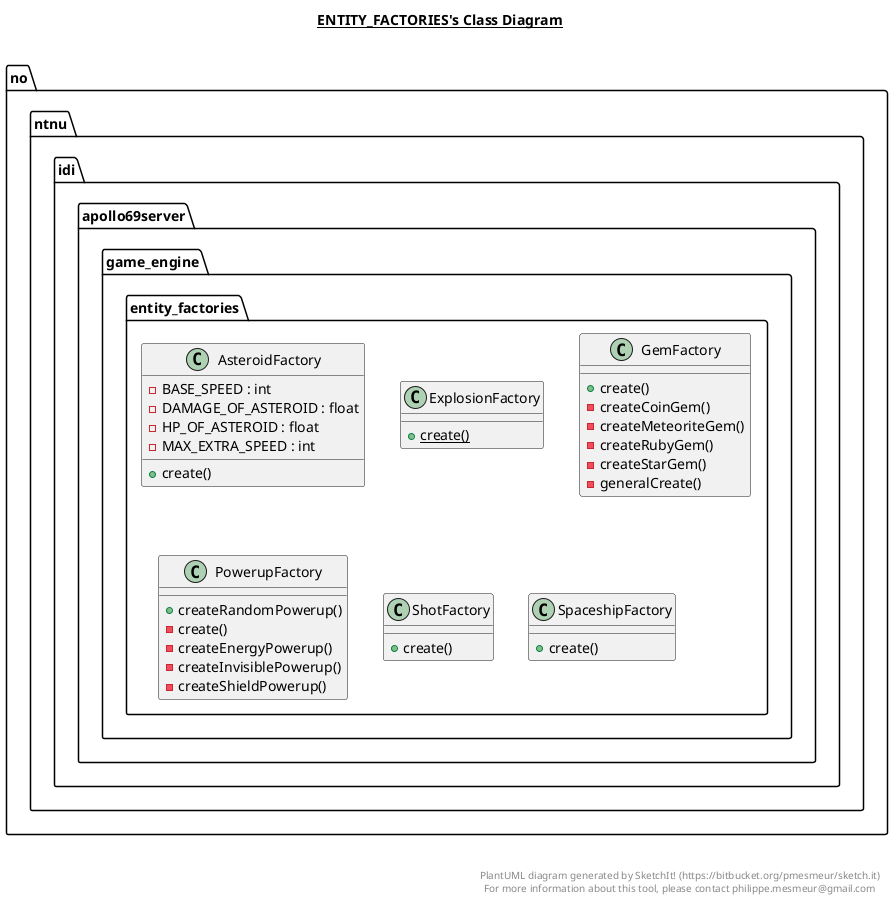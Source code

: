 @startuml

title __ENTITY_FACTORIES's Class Diagram__\n

  namespace no.ntnu.idi.apollo69server {
    namespace game_engine {
      namespace entity_factories {
        class no.ntnu.idi.apollo69server.game_engine.entity_factories.AsteroidFactory {
            - BASE_SPEED : int
            - DAMAGE_OF_ASTEROID : float
            - HP_OF_ASTEROID : float
            - MAX_EXTRA_SPEED : int
            + create()
        }
      }
    }
  }
  

  namespace no.ntnu.idi.apollo69server {
    namespace game_engine {
      namespace entity_factories {
        class no.ntnu.idi.apollo69server.game_engine.entity_factories.ExplosionFactory {
            {static} + create()
        }
      }
    }
  }
  

  namespace no.ntnu.idi.apollo69server {
    namespace game_engine {
      namespace entity_factories {
        class no.ntnu.idi.apollo69server.game_engine.entity_factories.GemFactory {
            + create()
            - createCoinGem()
            - createMeteoriteGem()
            - createRubyGem()
            - createStarGem()
            - generalCreate()
        }
      }
    }
  }
  

  namespace no.ntnu.idi.apollo69server {
    namespace game_engine {
      namespace entity_factories {
        class no.ntnu.idi.apollo69server.game_engine.entity_factories.PowerupFactory {
            + createRandomPowerup()
            - create()
            - createEnergyPowerup()
            - createInvisiblePowerup()
            - createShieldPowerup()
        }
      }
    }
  }
  

  namespace no.ntnu.idi.apollo69server {
    namespace game_engine {
      namespace entity_factories {
        class no.ntnu.idi.apollo69server.game_engine.entity_factories.ShotFactory {
            + create()
        }
      }
    }
  }
  

  namespace no.ntnu.idi.apollo69server {
    namespace game_engine {
      namespace entity_factories {
        class no.ntnu.idi.apollo69server.game_engine.entity_factories.SpaceshipFactory {
            + create()
        }
      }
    }
  }
  



right footer


PlantUML diagram generated by SketchIt! (https://bitbucket.org/pmesmeur/sketch.it)
For more information about this tool, please contact philippe.mesmeur@gmail.com
endfooter

@enduml
